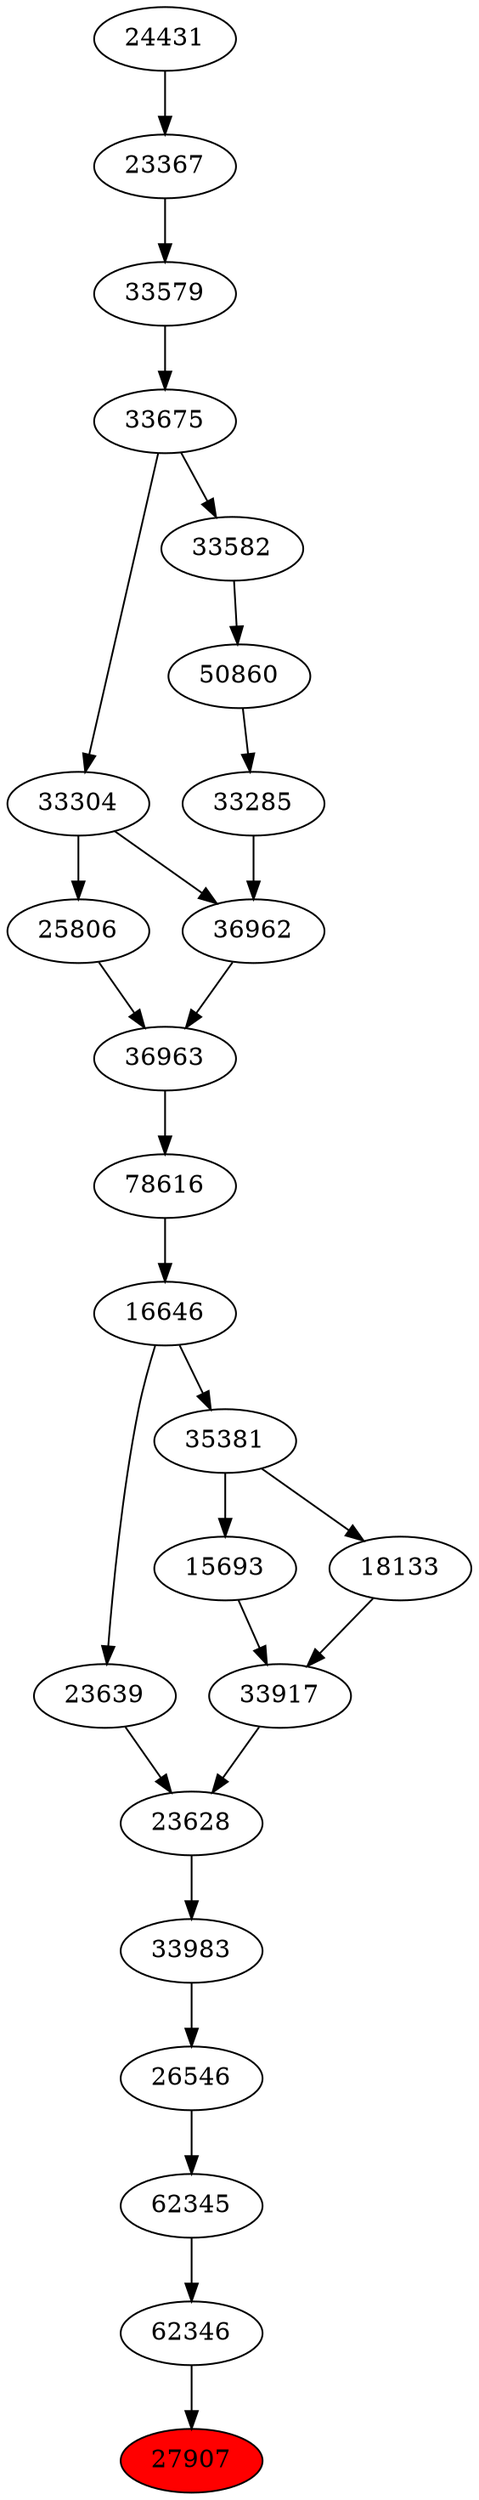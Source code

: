 strict digraph{ 
27907 [label="27907" fillcolor=red style=filled]
62346 -> 27907
62346 [label="62346"]
62345 -> 62346
62345 [label="62345"]
26546 -> 62345
26546 [label="26546"]
33983 -> 26546
33983 [label="33983"]
23628 -> 33983
23628 [label="23628"]
23639 -> 23628
33917 -> 23628
23639 [label="23639"]
16646 -> 23639
33917 [label="33917"]
15693 -> 33917
18133 -> 33917
16646 [label="16646"]
78616 -> 16646
15693 [label="15693"]
35381 -> 15693
18133 [label="18133"]
35381 -> 18133
78616 [label="78616"]
36963 -> 78616
35381 [label="35381"]
16646 -> 35381
36963 [label="36963"]
36962 -> 36963
25806 -> 36963
36962 [label="36962"]
33285 -> 36962
33304 -> 36962
25806 [label="25806"]
33304 -> 25806
33285 [label="33285"]
50860 -> 33285
33304 [label="33304"]
33675 -> 33304
50860 [label="50860"]
33582 -> 50860
33675 [label="33675"]
33579 -> 33675
33582 [label="33582"]
33675 -> 33582
33579 [label="33579"]
23367 -> 33579
23367 [label="23367"]
24431 -> 23367
24431 [label="24431"]
}